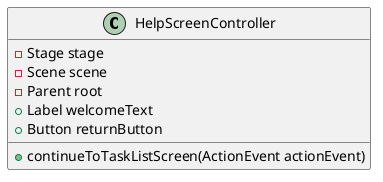 @startuml
'https://plantuml.com/class-diagram

class HelpScreenController {
-Stage stage
-Scene scene
-Parent root
+Label welcomeText
+Button returnButton
+continueToTaskListScreen(ActionEvent actionEvent)
}

@enduml